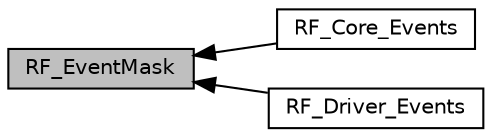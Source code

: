 digraph "RF_EventMask"
{
  edge [fontname="Helvetica",fontsize="10",labelfontname="Helvetica",labelfontsize="10"];
  node [fontname="Helvetica",fontsize="10",shape=record];
  rankdir=LR;
  Node0 [label="RF_EventMask",height=0.2,width=0.4,color="black", fillcolor="grey75", style="filled", fontcolor="black"];
  Node1 [label="RF_Core_Events",height=0.2,width=0.4,color="black", fillcolor="white", style="filled",URL="$group___r_f___core___events.html"];
  Node2 [label="RF_Driver_Events",height=0.2,width=0.4,color="black", fillcolor="white", style="filled",URL="$group___r_f___driver___events.html"];
  Node0->Node1 [shape=plaintext, dir="back", style="solid"];
  Node0->Node2 [shape=plaintext, dir="back", style="solid"];
}
